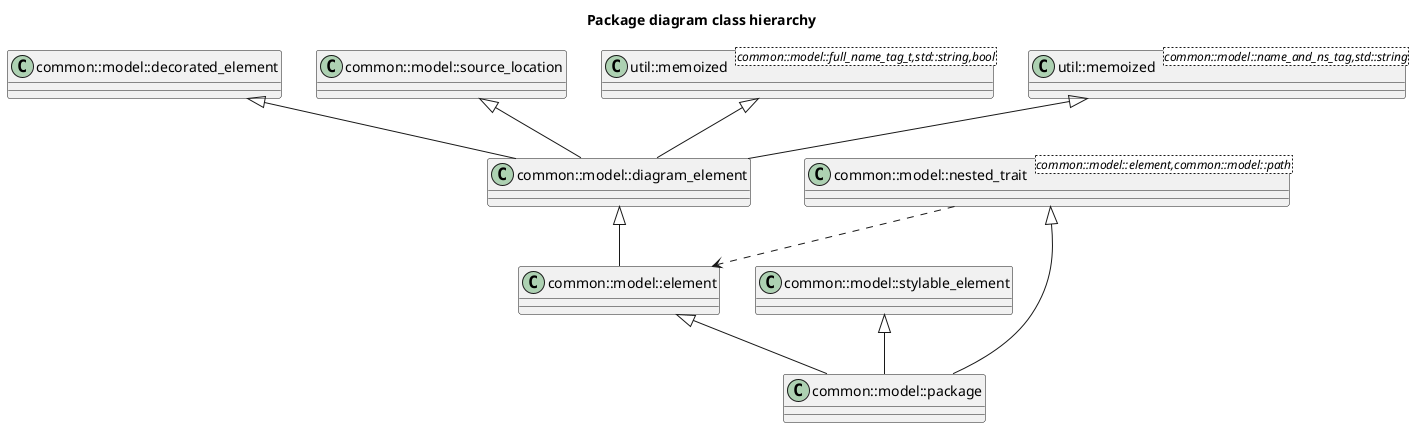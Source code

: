 @startuml
title Package diagram class hierarchy
class "common::model::decorated_element" as C_0008936819060997384951
class C_0008936819060997384951 [[classclanguml_1_1common_1_1model_1_1decorated__element.html{Base class for decorated diagram elements}]] {
__
}
class "common::model::source_location" as C_0007162092657467521843
class C_0007162092657467521843 [[classclanguml_1_1common_1_1model_1_1source__location.html{Base class of all diagram elements that have source location.}]] {
__
}
class "common::model::stylable_element" as C_0016622768607835415521
class C_0016622768607835415521 [[classclanguml_1_1common_1_1model_1_1stylable__element.html{Diagram elements to which style can be applied.}]] {
__
}
class "common::model::diagram_element" as C_0008588005715032923314
class C_0008588005715032923314 [[classclanguml_1_1common_1_1model_1_1diagram__element.html{Base class for standalone diagram elements.}]] {
__
}
class "common::model::element" as C_0016556163051475263500
class C_0016556163051475263500 [[classclanguml_1_1common_1_1model_1_1element.html{Base class for any element qualified by namespace.}]] {
__
}
class "common::model::nested_trait<common::model::element,common::model::path>" as C_0015066935078142509054
class C_0015066935078142509054 [[classclanguml_1_1common_1_1model_1_1nested__trait.html{nested_trait}]] {
__
}
class "common::model::package" as C_0017146293478645494837
class C_0017146293478645494837 [[classclanguml_1_1common_1_1model_1_1package.html{Diagram element representing namespace or directory package}]] {
__
}
class "util::memoized<common::model::full_name_tag_t,std::string,bool>" as C_0015453306866783002016
class C_0015453306866783002016 [[classclanguml_1_1util_1_1memoized.html{memoized}]] {
__
}
class "util::memoized<common::model::name_and_ns_tag,std::string>" as C_0011142327304907631799
class C_0011142327304907631799 [[classclanguml_1_1util_1_1memoized.html{memoized}]] {
__
}
C_0008936819060997384951 <|-- C_0008588005715032923314
C_0007162092657467521843 <|-- C_0008588005715032923314
C_0015453306866783002016 <|-- C_0008588005715032923314
C_0011142327304907631799 <|-- C_0008588005715032923314
C_0008588005715032923314 <|-- C_0016556163051475263500
C_0015066935078142509054 ..> C_0016556163051475263500
C_0016556163051475263500 <|-- C_0017146293478645494837
C_0016622768607835415521 <|-- C_0017146293478645494837
C_0015066935078142509054 <|-- C_0017146293478645494837

'Generated with clang-uml, version 0.6.1
'LLVM version Ubuntu clang version 19.1.1 (1ubuntu1)
@enduml
